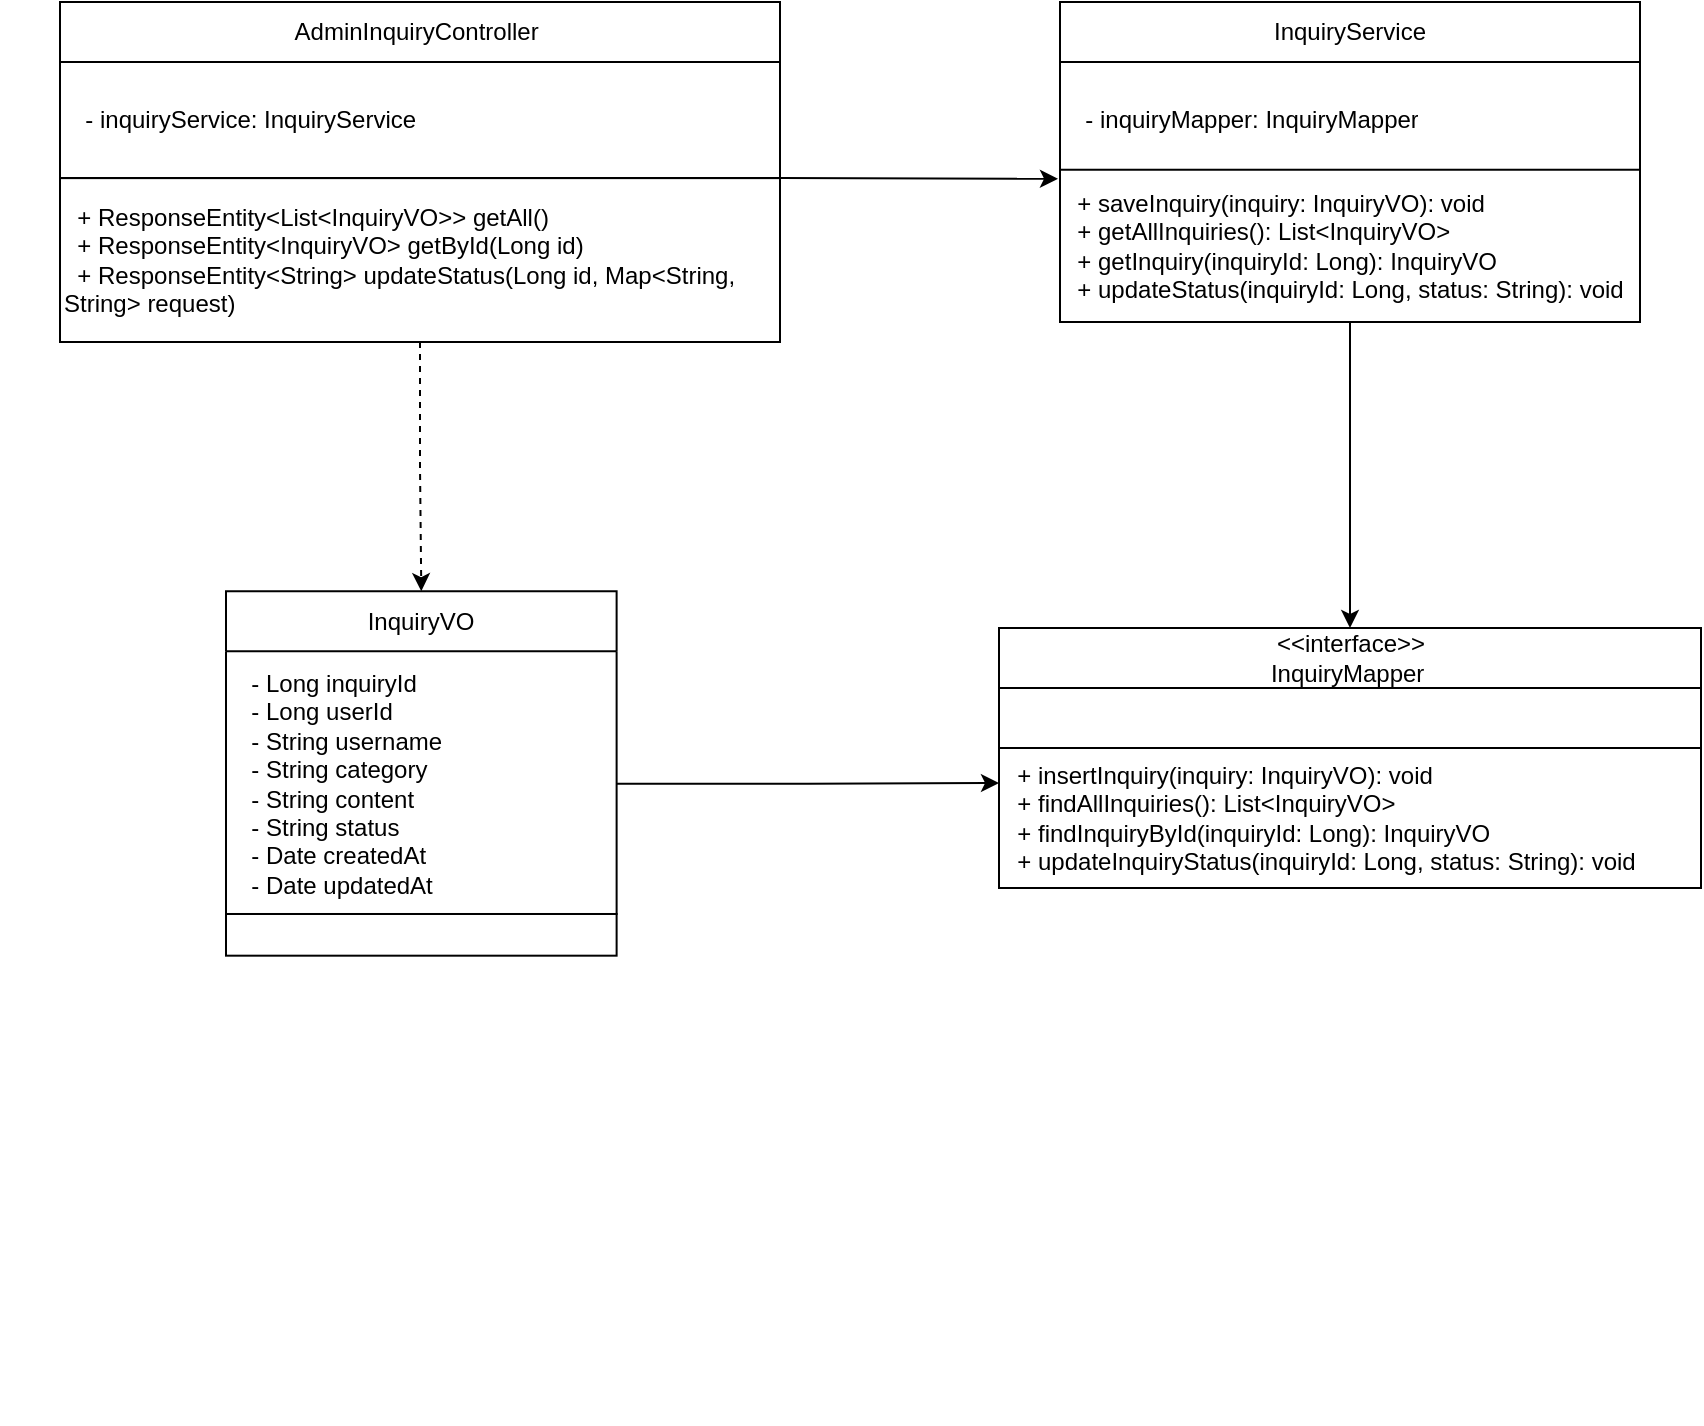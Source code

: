 <mxfile version="28.0.4">
  <diagram name="페이지-1" id="rHC7usCjPC3I9-c8I9BR">
    <mxGraphModel dx="1426" dy="743" grid="1" gridSize="10" guides="1" tooltips="1" connect="1" arrows="1" fold="1" page="1" pageScale="1" pageWidth="827" pageHeight="1169" math="0" shadow="0">
      <root>
        <mxCell id="0" />
        <mxCell id="1" parent="0" />
        <mxCell id="vFtdLkLhsHWkmNBu22Et-1" value="" style="endArrow=classic;html=1;rounded=0;exitX=1;exitY=0;exitDx=0;exitDy=0;entryX=0;entryY=0.25;entryDx=0;entryDy=0;" edge="1" parent="1" source="vFtdLkLhsHWkmNBu22Et-10">
          <mxGeometry width="50" height="50" relative="1" as="geometry">
            <mxPoint x="249" y="283" as="sourcePoint" />
            <mxPoint x="589.0" y="128.37" as="targetPoint" />
          </mxGeometry>
        </mxCell>
        <mxCell id="vFtdLkLhsHWkmNBu22Et-2" style="edgeStyle=orthogonalEdgeStyle;rounded=0;orthogonalLoop=1;jettySize=auto;html=1;entryX=0.5;entryY=0;entryDx=0;entryDy=0;" edge="1" parent="1" source="vFtdLkLhsHWkmNBu22Et-16" target="vFtdLkLhsHWkmNBu22Et-20">
          <mxGeometry relative="1" as="geometry" />
        </mxCell>
        <mxCell id="vFtdLkLhsHWkmNBu22Et-3" value="" style="endArrow=classic;html=1;rounded=0;exitX=1;exitY=0.5;exitDx=0;exitDy=0;entryX=0;entryY=0.25;entryDx=0;entryDy=0;edgeStyle=orthogonalEdgeStyle;" edge="1" parent="1" source="vFtdLkLhsHWkmNBu22Et-7" target="vFtdLkLhsHWkmNBu22Et-19">
          <mxGeometry width="50" height="50" relative="1" as="geometry">
            <mxPoint x="-111" y="829" as="sourcePoint" />
            <mxPoint x="450" y="577.68" as="targetPoint" />
          </mxGeometry>
        </mxCell>
        <mxCell id="vFtdLkLhsHWkmNBu22Et-4" value="" style="group" vertex="1" connectable="0" parent="1">
          <mxGeometry x="60" y="480" width="250" height="271" as="geometry" />
        </mxCell>
        <mxCell id="vFtdLkLhsHWkmNBu22Et-5" value="" style="group" vertex="1" connectable="0" parent="vFtdLkLhsHWkmNBu22Et-4">
          <mxGeometry x="103" y="-144" width="250" height="250.154" as="geometry" />
        </mxCell>
        <mxCell id="vFtdLkLhsHWkmNBu22Et-6" value="InquiryVO" style="swimlane;fontStyle=0;childLayout=stackLayout;horizontal=1;startSize=30;horizontalStack=0;resizeParent=1;resizeParentMax=0;resizeLast=0;collapsible=1;marginBottom=0;whiteSpace=wrap;html=1;container=0;" vertex="1" parent="vFtdLkLhsHWkmNBu22Et-5">
          <mxGeometry x="10" y="-1.42" width="195.31" height="161.42" as="geometry">
            <mxRectangle x="100" y="80" width="140" height="30" as="alternateBounds" />
          </mxGeometry>
        </mxCell>
        <mxCell id="vFtdLkLhsHWkmNBu22Et-7" value="&lt;div&gt;&amp;nbsp; - Long inquiryId&lt;/div&gt;&lt;div&gt;&amp;nbsp; - Long userId&lt;/div&gt;&lt;div&gt;&amp;nbsp; - String username&lt;/div&gt;&lt;div&gt;&amp;nbsp; - String category&lt;/div&gt;&lt;div&gt;&amp;nbsp; - String content&lt;/div&gt;&lt;div&gt;&amp;nbsp; - String status&lt;/div&gt;&lt;div&gt;&amp;nbsp; - Date createdAt&lt;/div&gt;&lt;div&gt;&amp;nbsp; - Date updatedAt&lt;/div&gt;" style="text;strokeColor=none;fillColor=none;align=left;verticalAlign=middle;spacingLeft=4;spacingRight=4;overflow=hidden;points=[[0,0.5],[1,0.5]];portConstraint=eastwest;rotatable=0;whiteSpace=wrap;html=1;container=0;" vertex="1" parent="vFtdLkLhsHWkmNBu22Et-5">
          <mxGeometry x="10" y="29.85" width="195.31" height="130.15" as="geometry" />
        </mxCell>
        <mxCell id="vFtdLkLhsHWkmNBu22Et-8" value="" style="rounded=0;whiteSpace=wrap;html=1;align=left;container=0;" vertex="1" parent="vFtdLkLhsHWkmNBu22Et-5">
          <mxGeometry x="10" y="159.996" width="195.31" height="20.846" as="geometry" />
        </mxCell>
        <mxCell id="vFtdLkLhsHWkmNBu22Et-9" value="" style="group" vertex="1" connectable="0" parent="1">
          <mxGeometry x="90" y="40" width="360" height="170" as="geometry" />
        </mxCell>
        <mxCell id="vFtdLkLhsHWkmNBu22Et-10" value="&lt;div&gt;&amp;nbsp; + ResponseEntity&amp;lt;List&amp;lt;InquiryVO&amp;gt;&amp;gt; getAll()&lt;/div&gt;&lt;div&gt;&amp;nbsp; + ResponseEntity&amp;lt;InquiryVO&amp;gt; getById(Long id)&lt;/div&gt;&lt;div&gt;&amp;nbsp; + ResponseEntity&amp;lt;String&amp;gt; updateStatus(Long id, Map&amp;lt;String, String&amp;gt; request)&lt;/div&gt;" style="rounded=0;whiteSpace=wrap;html=1;align=left;container=0;" vertex="1" parent="vFtdLkLhsHWkmNBu22Et-9">
          <mxGeometry y="88.06" width="360" height="81.94" as="geometry" />
        </mxCell>
        <mxCell id="vFtdLkLhsHWkmNBu22Et-11" value="AdminInquiryController&amp;nbsp;" style="swimlane;fontStyle=0;childLayout=stackLayout;horizontal=1;startSize=30;horizontalStack=0;resizeParent=1;resizeParentMax=0;resizeLast=0;collapsible=1;marginBottom=0;whiteSpace=wrap;html=1;container=0;" vertex="1" parent="vFtdLkLhsHWkmNBu22Et-9">
          <mxGeometry width="360" height="88.06" as="geometry">
            <mxRectangle x="100" y="80" width="140" height="30" as="alternateBounds" />
          </mxGeometry>
        </mxCell>
        <mxCell id="vFtdLkLhsHWkmNBu22Et-12" value="&amp;nbsp; - inquiryService: InquiryService" style="text;strokeColor=none;fillColor=none;align=left;verticalAlign=middle;spacingLeft=4;spacingRight=4;overflow=hidden;points=[[0,0.5],[1,0.5]];portConstraint=eastwest;rotatable=0;whiteSpace=wrap;html=1;container=0;" vertex="1" parent="vFtdLkLhsHWkmNBu22Et-9">
          <mxGeometry y="30" width="360" height="58.06" as="geometry" />
        </mxCell>
        <mxCell id="vFtdLkLhsHWkmNBu22Et-13" style="rounded=0;orthogonalLoop=1;jettySize=auto;html=1;edgeStyle=orthogonalEdgeStyle;dashed=1;" edge="1" parent="1" source="vFtdLkLhsHWkmNBu22Et-10" target="vFtdLkLhsHWkmNBu22Et-6">
          <mxGeometry relative="1" as="geometry" />
        </mxCell>
        <mxCell id="vFtdLkLhsHWkmNBu22Et-14" value="" style="group" vertex="1" connectable="0" parent="1">
          <mxGeometry x="590" y="40" width="290" height="160" as="geometry" />
        </mxCell>
        <mxCell id="vFtdLkLhsHWkmNBu22Et-15" value="InquiryService" style="swimlane;fontStyle=0;childLayout=stackLayout;horizontal=1;startSize=30;horizontalStack=0;resizeParent=1;resizeParentMax=0;resizeLast=0;collapsible=1;marginBottom=0;whiteSpace=wrap;html=1;container=0;" vertex="1" parent="vFtdLkLhsHWkmNBu22Et-14">
          <mxGeometry width="290.0" height="88.065" as="geometry">
            <mxRectangle x="100" y="80" width="140" height="30" as="alternateBounds" />
          </mxGeometry>
        </mxCell>
        <mxCell id="vFtdLkLhsHWkmNBu22Et-16" value="&lt;div&gt;&amp;nbsp; + saveInquiry(inquiry: InquiryVO): void&lt;/div&gt;&lt;div&gt;&amp;nbsp; + getAllInquiries(): List&amp;lt;InquiryVO&amp;gt;&lt;/div&gt;&lt;div&gt;&amp;nbsp; + getInquiry(inquiryId: Long): InquiryVO&lt;/div&gt;&lt;div&gt;&amp;nbsp; + updateStatus(inquiryId: Long, status: String): void&lt;/div&gt;" style="rounded=0;whiteSpace=wrap;html=1;align=left;container=0;" vertex="1" parent="vFtdLkLhsHWkmNBu22Et-14">
          <mxGeometry y="83.87" width="290.0" height="76.13" as="geometry" />
        </mxCell>
        <mxCell id="vFtdLkLhsHWkmNBu22Et-17" value="&amp;nbsp; - inquiryMapper: InquiryMapper" style="text;strokeColor=none;fillColor=none;align=left;verticalAlign=middle;spacingLeft=4;spacingRight=4;overflow=hidden;points=[[0,0.5],[1,0.5]];portConstraint=eastwest;rotatable=0;whiteSpace=wrap;html=1;container=0;" vertex="1" parent="vFtdLkLhsHWkmNBu22Et-14">
          <mxGeometry y="30" width="290.0" height="58.065" as="geometry" />
        </mxCell>
        <mxCell id="vFtdLkLhsHWkmNBu22Et-18" value="" style="group" vertex="1" connectable="0" parent="1">
          <mxGeometry x="559.5" y="353" width="351" height="150" as="geometry" />
        </mxCell>
        <mxCell id="vFtdLkLhsHWkmNBu22Et-19" value="&lt;div&gt;&amp;nbsp; + insertInquiry(inquiry: InquiryVO): void&lt;/div&gt;&lt;div&gt;&amp;nbsp; + findAllInquiries(): List&amp;lt;InquiryVO&amp;gt;&lt;/div&gt;&lt;div&gt;&amp;nbsp; + findInquiryById(inquiryId: Long): InquiryVO&lt;/div&gt;&lt;div&gt;&amp;nbsp; + updateInquiryStatus(inquiryId: Long, status: String): void&lt;/div&gt;" style="rounded=0;whiteSpace=wrap;html=1;align=left;container=0;" vertex="1" parent="vFtdLkLhsHWkmNBu22Et-18">
          <mxGeometry y="60" width="351" height="70" as="geometry" />
        </mxCell>
        <mxCell id="vFtdLkLhsHWkmNBu22Et-20" value="&lt;div&gt;&amp;lt;&amp;lt;interface&amp;gt;&amp;gt;&lt;/div&gt;InquiryMapper&amp;nbsp;" style="swimlane;fontStyle=0;childLayout=stackLayout;horizontal=1;startSize=30;horizontalStack=0;resizeParent=1;resizeParentMax=0;resizeLast=0;collapsible=1;marginBottom=0;whiteSpace=wrap;html=1;container=0;" vertex="1" parent="vFtdLkLhsHWkmNBu22Et-18">
          <mxGeometry width="351" height="60" as="geometry">
            <mxRectangle x="100" y="80" width="140" height="30" as="alternateBounds" />
          </mxGeometry>
        </mxCell>
      </root>
    </mxGraphModel>
  </diagram>
</mxfile>
